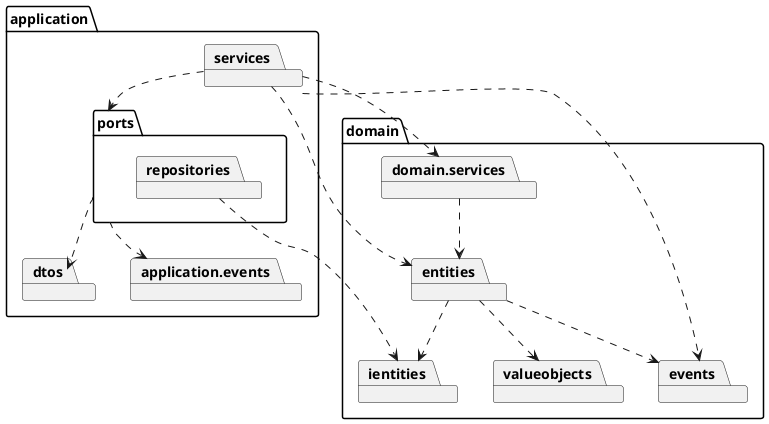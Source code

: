 @startuml

package application {
  package ports {
    package repositories
  }
  package dtos
  package services
  package application.events
}

package domain {
  package ientities
  package entities
  package valueobjects
  package events
  package domain.services
}

entities ..> ientities
entities ..> events
repositories ..> ientities
ports ..> application.events
services ..> entities
services ..> ports
ports ..> dtos
entities ..> valueobjects
domain.services ..> entities
services ..> events
services ..> domain.services
@enduml